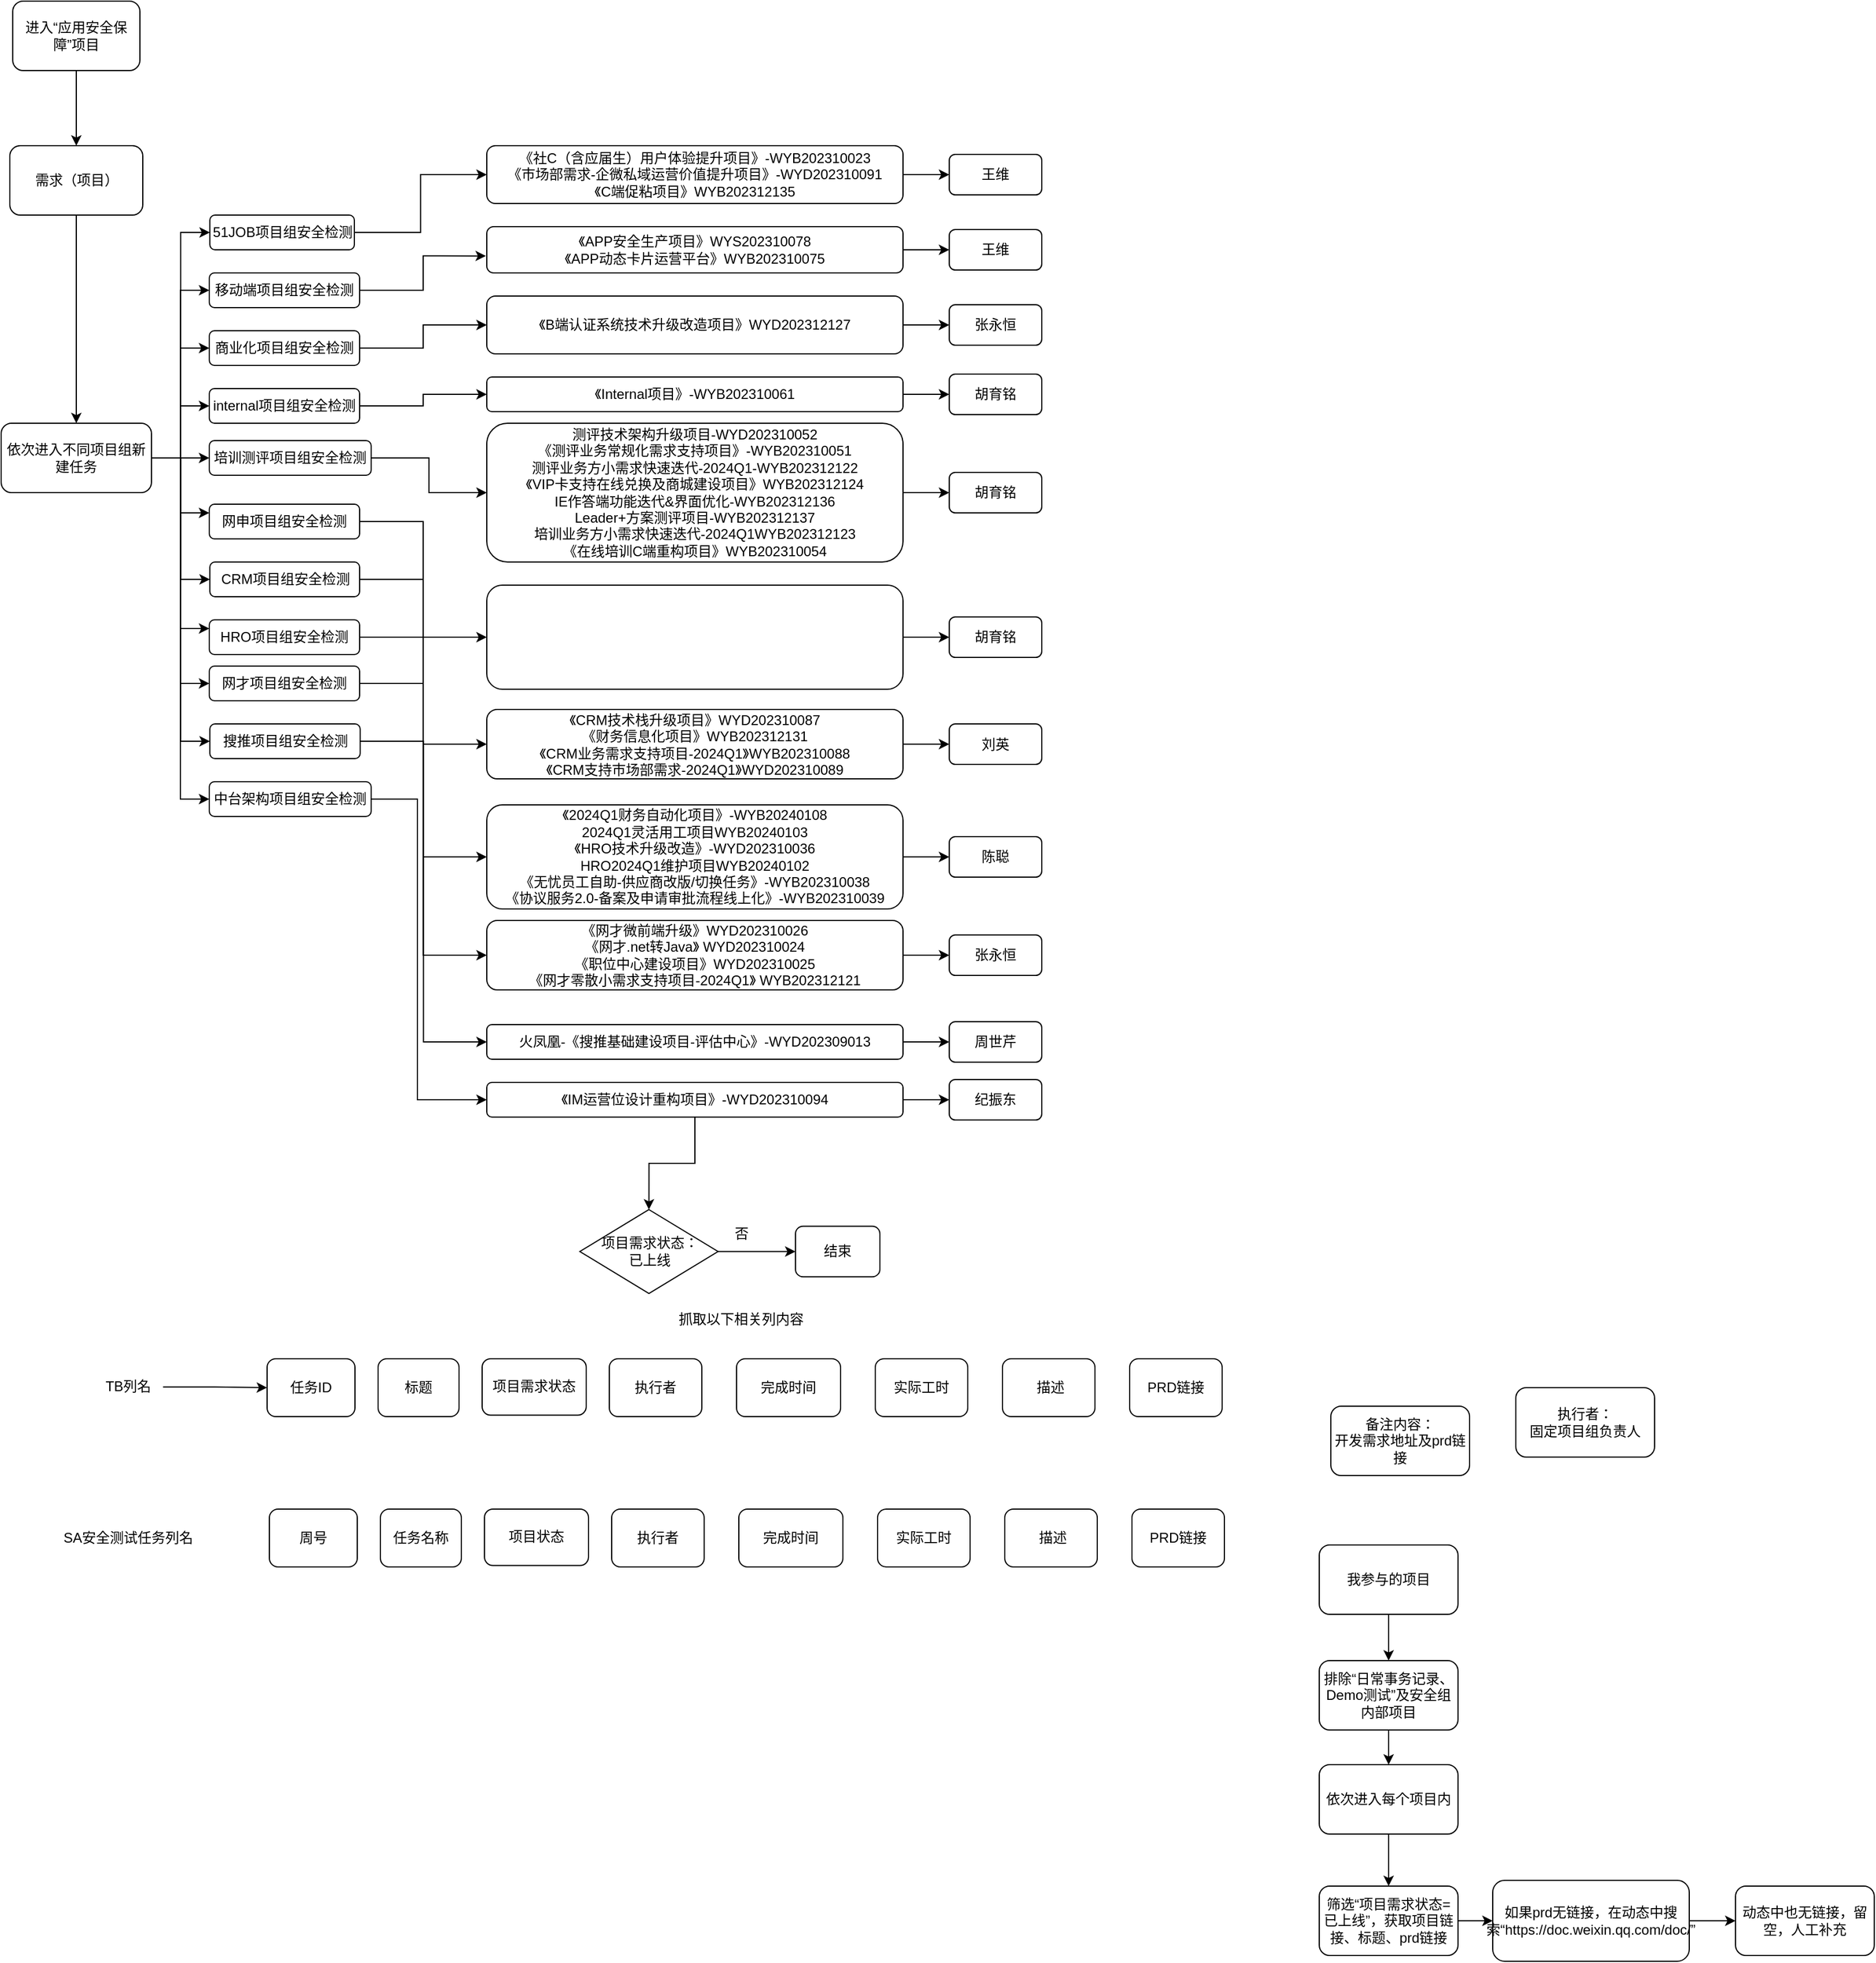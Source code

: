 <mxfile version="24.0.1" type="github">
  <diagram name="第 1 页" id="tnutEjv0PzV64pPwKBss">
    <mxGraphModel dx="1802" dy="818" grid="1" gridSize="10" guides="1" tooltips="1" connect="1" arrows="1" fold="1" page="1" pageScale="1" pageWidth="827" pageHeight="1169" math="0" shadow="0">
      <root>
        <mxCell id="0" />
        <mxCell id="1" parent="0" />
        <mxCell id="EmcOPcedgl4LZFMRAa7Y-3" value="" style="edgeStyle=orthogonalEdgeStyle;rounded=0;orthogonalLoop=1;jettySize=auto;html=1;" parent="1" source="EmcOPcedgl4LZFMRAa7Y-1" target="EmcOPcedgl4LZFMRAa7Y-2" edge="1">
          <mxGeometry relative="1" as="geometry" />
        </mxCell>
        <mxCell id="EmcOPcedgl4LZFMRAa7Y-1" value="我参与的项目" style="rounded=1;whiteSpace=wrap;html=1;" parent="1" vertex="1">
          <mxGeometry x="1280" y="1890" width="120" height="60" as="geometry" />
        </mxCell>
        <mxCell id="EmcOPcedgl4LZFMRAa7Y-9" value="" style="edgeStyle=orthogonalEdgeStyle;rounded=0;orthogonalLoop=1;jettySize=auto;html=1;" parent="1" source="EmcOPcedgl4LZFMRAa7Y-2" target="EmcOPcedgl4LZFMRAa7Y-4" edge="1">
          <mxGeometry relative="1" as="geometry" />
        </mxCell>
        <mxCell id="EmcOPcedgl4LZFMRAa7Y-2" value="排除“日常事务记录、Demo测试”及安全组内部项目" style="rounded=1;whiteSpace=wrap;html=1;" parent="1" vertex="1">
          <mxGeometry x="1280" y="1990" width="120" height="60" as="geometry" />
        </mxCell>
        <mxCell id="EmcOPcedgl4LZFMRAa7Y-10" value="" style="edgeStyle=orthogonalEdgeStyle;rounded=0;orthogonalLoop=1;jettySize=auto;html=1;" parent="1" source="EmcOPcedgl4LZFMRAa7Y-4" target="EmcOPcedgl4LZFMRAa7Y-5" edge="1">
          <mxGeometry relative="1" as="geometry" />
        </mxCell>
        <mxCell id="EmcOPcedgl4LZFMRAa7Y-4" value="依次进入每个项目内" style="rounded=1;whiteSpace=wrap;html=1;" parent="1" vertex="1">
          <mxGeometry x="1280" y="2080" width="120" height="60" as="geometry" />
        </mxCell>
        <mxCell id="EmcOPcedgl4LZFMRAa7Y-11" value="" style="edgeStyle=orthogonalEdgeStyle;rounded=0;orthogonalLoop=1;jettySize=auto;html=1;" parent="1" source="EmcOPcedgl4LZFMRAa7Y-5" target="EmcOPcedgl4LZFMRAa7Y-6" edge="1">
          <mxGeometry relative="1" as="geometry" />
        </mxCell>
        <mxCell id="EmcOPcedgl4LZFMRAa7Y-5" value="筛选“项目需求状态=已上线”，获取项目链接、标题、prd链接" style="rounded=1;whiteSpace=wrap;html=1;" parent="1" vertex="1">
          <mxGeometry x="1280" y="2185" width="120" height="60" as="geometry" />
        </mxCell>
        <mxCell id="EmcOPcedgl4LZFMRAa7Y-12" value="" style="edgeStyle=orthogonalEdgeStyle;rounded=0;orthogonalLoop=1;jettySize=auto;html=1;" parent="1" source="EmcOPcedgl4LZFMRAa7Y-6" target="EmcOPcedgl4LZFMRAa7Y-7" edge="1">
          <mxGeometry relative="1" as="geometry" />
        </mxCell>
        <mxCell id="EmcOPcedgl4LZFMRAa7Y-6" value="如果prd无链接，在动态中搜索“https://doc.weixin.qq.com/doc/”" style="rounded=1;whiteSpace=wrap;html=1;" parent="1" vertex="1">
          <mxGeometry x="1430" y="2180" width="170" height="70" as="geometry" />
        </mxCell>
        <mxCell id="EmcOPcedgl4LZFMRAa7Y-7" value="动态中也无链接，留空，人工补充" style="rounded=1;whiteSpace=wrap;html=1;" parent="1" vertex="1">
          <mxGeometry x="1640" y="2185" width="120" height="60" as="geometry" />
        </mxCell>
        <mxCell id="EmcOPcedgl4LZFMRAa7Y-84" value="" style="edgeStyle=orthogonalEdgeStyle;rounded=0;orthogonalLoop=1;jettySize=auto;html=1;" parent="1" source="EmcOPcedgl4LZFMRAa7Y-13" target="EmcOPcedgl4LZFMRAa7Y-14" edge="1">
          <mxGeometry relative="1" as="geometry" />
        </mxCell>
        <mxCell id="EmcOPcedgl4LZFMRAa7Y-13" value="进入“应用安全保障”项目" style="rounded=1;whiteSpace=wrap;html=1;" parent="1" vertex="1">
          <mxGeometry x="150" y="555" width="110" height="60" as="geometry" />
        </mxCell>
        <mxCell id="EmcOPcedgl4LZFMRAa7Y-87" style="edgeStyle=orthogonalEdgeStyle;rounded=0;orthogonalLoop=1;jettySize=auto;html=1;entryX=0.5;entryY=0;entryDx=0;entryDy=0;" parent="1" source="EmcOPcedgl4LZFMRAa7Y-14" target="EmcOPcedgl4LZFMRAa7Y-15" edge="1">
          <mxGeometry relative="1" as="geometry" />
        </mxCell>
        <mxCell id="EmcOPcedgl4LZFMRAa7Y-14" value="需求（项目）" style="rounded=1;whiteSpace=wrap;html=1;" parent="1" vertex="1">
          <mxGeometry x="147.5" y="680" width="115" height="60" as="geometry" />
        </mxCell>
        <mxCell id="EmcOPcedgl4LZFMRAa7Y-26" style="edgeStyle=orthogonalEdgeStyle;rounded=0;orthogonalLoop=1;jettySize=auto;html=1;entryX=0;entryY=0.5;entryDx=0;entryDy=0;" parent="1" source="EmcOPcedgl4LZFMRAa7Y-15" target="EmcOPcedgl4LZFMRAa7Y-16" edge="1">
          <mxGeometry relative="1" as="geometry" />
        </mxCell>
        <mxCell id="EmcOPcedgl4LZFMRAa7Y-27" style="edgeStyle=orthogonalEdgeStyle;rounded=0;orthogonalLoop=1;jettySize=auto;html=1;entryX=0;entryY=0.5;entryDx=0;entryDy=0;" parent="1" source="EmcOPcedgl4LZFMRAa7Y-15" target="EmcOPcedgl4LZFMRAa7Y-17" edge="1">
          <mxGeometry relative="1" as="geometry" />
        </mxCell>
        <mxCell id="EmcOPcedgl4LZFMRAa7Y-28" style="edgeStyle=orthogonalEdgeStyle;rounded=0;orthogonalLoop=1;jettySize=auto;html=1;entryX=0;entryY=0.5;entryDx=0;entryDy=0;" parent="1" source="EmcOPcedgl4LZFMRAa7Y-15" target="EmcOPcedgl4LZFMRAa7Y-20" edge="1">
          <mxGeometry relative="1" as="geometry" />
        </mxCell>
        <mxCell id="EmcOPcedgl4LZFMRAa7Y-29" style="edgeStyle=orthogonalEdgeStyle;rounded=0;orthogonalLoop=1;jettySize=auto;html=1;entryX=0;entryY=0.5;entryDx=0;entryDy=0;" parent="1" source="EmcOPcedgl4LZFMRAa7Y-15" target="EmcOPcedgl4LZFMRAa7Y-23" edge="1">
          <mxGeometry relative="1" as="geometry" />
        </mxCell>
        <mxCell id="EmcOPcedgl4LZFMRAa7Y-31" style="edgeStyle=orthogonalEdgeStyle;rounded=0;orthogonalLoop=1;jettySize=auto;html=1;entryX=0;entryY=0.5;entryDx=0;entryDy=0;" parent="1" source="EmcOPcedgl4LZFMRAa7Y-15" target="EmcOPcedgl4LZFMRAa7Y-24" edge="1">
          <mxGeometry relative="1" as="geometry" />
        </mxCell>
        <mxCell id="EmcOPcedgl4LZFMRAa7Y-32" style="edgeStyle=orthogonalEdgeStyle;rounded=0;orthogonalLoop=1;jettySize=auto;html=1;exitX=1;exitY=0.5;exitDx=0;exitDy=0;entryX=0;entryY=0.25;entryDx=0;entryDy=0;" parent="1" source="EmcOPcedgl4LZFMRAa7Y-15" target="EmcOPcedgl4LZFMRAa7Y-22" edge="1">
          <mxGeometry relative="1" as="geometry" />
        </mxCell>
        <mxCell id="EmcOPcedgl4LZFMRAa7Y-33" style="edgeStyle=orthogonalEdgeStyle;rounded=0;orthogonalLoop=1;jettySize=auto;html=1;entryX=0;entryY=0.5;entryDx=0;entryDy=0;" parent="1" source="EmcOPcedgl4LZFMRAa7Y-15" target="EmcOPcedgl4LZFMRAa7Y-21" edge="1">
          <mxGeometry relative="1" as="geometry" />
        </mxCell>
        <mxCell id="EmcOPcedgl4LZFMRAa7Y-34" style="edgeStyle=orthogonalEdgeStyle;rounded=0;orthogonalLoop=1;jettySize=auto;html=1;entryX=0;entryY=0.25;entryDx=0;entryDy=0;" parent="1" source="EmcOPcedgl4LZFMRAa7Y-15" target="EmcOPcedgl4LZFMRAa7Y-19" edge="1">
          <mxGeometry relative="1" as="geometry" />
        </mxCell>
        <mxCell id="EmcOPcedgl4LZFMRAa7Y-35" style="edgeStyle=orthogonalEdgeStyle;rounded=0;orthogonalLoop=1;jettySize=auto;html=1;entryX=0;entryY=0.5;entryDx=0;entryDy=0;" parent="1" source="EmcOPcedgl4LZFMRAa7Y-15" target="EmcOPcedgl4LZFMRAa7Y-18" edge="1">
          <mxGeometry relative="1" as="geometry" />
        </mxCell>
        <mxCell id="EmcOPcedgl4LZFMRAa7Y-60" style="edgeStyle=orthogonalEdgeStyle;rounded=0;orthogonalLoop=1;jettySize=auto;html=1;entryX=0;entryY=0.5;entryDx=0;entryDy=0;" parent="1" source="EmcOPcedgl4LZFMRAa7Y-15" target="EmcOPcedgl4LZFMRAa7Y-57" edge="1">
          <mxGeometry relative="1" as="geometry" />
        </mxCell>
        <mxCell id="EmcOPcedgl4LZFMRAa7Y-64" style="edgeStyle=orthogonalEdgeStyle;rounded=0;orthogonalLoop=1;jettySize=auto;html=1;entryX=0;entryY=0.5;entryDx=0;entryDy=0;" parent="1" source="EmcOPcedgl4LZFMRAa7Y-15" target="EmcOPcedgl4LZFMRAa7Y-61" edge="1">
          <mxGeometry relative="1" as="geometry" />
        </mxCell>
        <mxCell id="EmcOPcedgl4LZFMRAa7Y-15" value="依次进入不同项目组新建任务" style="rounded=1;whiteSpace=wrap;html=1;" parent="1" vertex="1">
          <mxGeometry x="140" y="920" width="130" height="60" as="geometry" />
        </mxCell>
        <mxCell id="EmcOPcedgl4LZFMRAa7Y-38" style="edgeStyle=orthogonalEdgeStyle;rounded=0;orthogonalLoop=1;jettySize=auto;html=1;entryX=0;entryY=0.5;entryDx=0;entryDy=0;" parent="1" source="EmcOPcedgl4LZFMRAa7Y-16" target="EmcOPcedgl4LZFMRAa7Y-36" edge="1">
          <mxGeometry relative="1" as="geometry" />
        </mxCell>
        <mxCell id="EmcOPcedgl4LZFMRAa7Y-16" value="51JOB项目组安全检测" style="rounded=1;whiteSpace=wrap;html=1;" parent="1" vertex="1">
          <mxGeometry x="320.5" y="740" width="125" height="30" as="geometry" />
        </mxCell>
        <mxCell id="EmcOPcedgl4LZFMRAa7Y-17" value="移动端项目组安全检测" style="rounded=1;whiteSpace=wrap;html=1;" parent="1" vertex="1">
          <mxGeometry x="320" y="790" width="130" height="30" as="geometry" />
        </mxCell>
        <mxCell id="EmcOPcedgl4LZFMRAa7Y-54" style="edgeStyle=orthogonalEdgeStyle;rounded=0;orthogonalLoop=1;jettySize=auto;html=1;entryX=0;entryY=0.5;entryDx=0;entryDy=0;" parent="1" source="EmcOPcedgl4LZFMRAa7Y-18" target="EmcOPcedgl4LZFMRAa7Y-53" edge="1">
          <mxGeometry relative="1" as="geometry" />
        </mxCell>
        <mxCell id="EmcOPcedgl4LZFMRAa7Y-18" value="网才项目组安全检测" style="rounded=1;whiteSpace=wrap;html=1;" parent="1" vertex="1">
          <mxGeometry x="320" y="1130" width="130" height="30" as="geometry" />
        </mxCell>
        <mxCell id="EmcOPcedgl4LZFMRAa7Y-52" style="edgeStyle=orthogonalEdgeStyle;rounded=0;orthogonalLoop=1;jettySize=auto;html=1;entryX=0;entryY=0.5;entryDx=0;entryDy=0;" parent="1" source="EmcOPcedgl4LZFMRAa7Y-19" target="EmcOPcedgl4LZFMRAa7Y-45" edge="1">
          <mxGeometry relative="1" as="geometry" />
        </mxCell>
        <mxCell id="EmcOPcedgl4LZFMRAa7Y-19" value="HRO项目组安全检测" style="rounded=1;whiteSpace=wrap;html=1;" parent="1" vertex="1">
          <mxGeometry x="320" y="1090" width="130" height="30" as="geometry" />
        </mxCell>
        <mxCell id="EmcOPcedgl4LZFMRAa7Y-46" style="edgeStyle=orthogonalEdgeStyle;rounded=0;orthogonalLoop=1;jettySize=auto;html=1;entryX=0;entryY=0.5;entryDx=0;entryDy=0;" parent="1" source="EmcOPcedgl4LZFMRAa7Y-20" target="EmcOPcedgl4LZFMRAa7Y-40" edge="1">
          <mxGeometry relative="1" as="geometry" />
        </mxCell>
        <mxCell id="EmcOPcedgl4LZFMRAa7Y-20" value="商业化项目组安全检测" style="rounded=1;whiteSpace=wrap;html=1;" parent="1" vertex="1">
          <mxGeometry x="320" y="840" width="130" height="30" as="geometry" />
        </mxCell>
        <mxCell id="EmcOPcedgl4LZFMRAa7Y-50" style="edgeStyle=orthogonalEdgeStyle;rounded=0;orthogonalLoop=1;jettySize=auto;html=1;entryX=0;entryY=0.5;entryDx=0;entryDy=0;" parent="1" source="EmcOPcedgl4LZFMRAa7Y-21" target="EmcOPcedgl4LZFMRAa7Y-41" edge="1">
          <mxGeometry relative="1" as="geometry" />
        </mxCell>
        <mxCell id="EmcOPcedgl4LZFMRAa7Y-21" value="CRM项目组安全检测" style="rounded=1;whiteSpace=wrap;html=1;" parent="1" vertex="1">
          <mxGeometry x="320.5" y="1040" width="129.5" height="30" as="geometry" />
        </mxCell>
        <mxCell id="EmcOPcedgl4LZFMRAa7Y-49" style="edgeStyle=orthogonalEdgeStyle;rounded=0;orthogonalLoop=1;jettySize=auto;html=1;exitX=1;exitY=0.5;exitDx=0;exitDy=0;entryX=0;entryY=0.5;entryDx=0;entryDy=0;" parent="1" source="EmcOPcedgl4LZFMRAa7Y-22" target="EmcOPcedgl4LZFMRAa7Y-44" edge="1">
          <mxGeometry relative="1" as="geometry" />
        </mxCell>
        <mxCell id="EmcOPcedgl4LZFMRAa7Y-22" value="网申项目组安全检测" style="rounded=1;whiteSpace=wrap;html=1;" parent="1" vertex="1">
          <mxGeometry x="320" y="990" width="130" height="30" as="geometry" />
        </mxCell>
        <mxCell id="EmcOPcedgl4LZFMRAa7Y-47" style="edgeStyle=orthogonalEdgeStyle;rounded=0;orthogonalLoop=1;jettySize=auto;html=1;entryX=0;entryY=0.5;entryDx=0;entryDy=0;" parent="1" source="EmcOPcedgl4LZFMRAa7Y-23" target="EmcOPcedgl4LZFMRAa7Y-42" edge="1">
          <mxGeometry relative="1" as="geometry" />
        </mxCell>
        <mxCell id="EmcOPcedgl4LZFMRAa7Y-23" value="internal项目组安全检测" style="rounded=1;whiteSpace=wrap;html=1;" parent="1" vertex="1">
          <mxGeometry x="320" y="890" width="130" height="30" as="geometry" />
        </mxCell>
        <mxCell id="EmcOPcedgl4LZFMRAa7Y-56" style="edgeStyle=orthogonalEdgeStyle;rounded=0;orthogonalLoop=1;jettySize=auto;html=1;" parent="1" source="EmcOPcedgl4LZFMRAa7Y-24" target="EmcOPcedgl4LZFMRAa7Y-43" edge="1">
          <mxGeometry relative="1" as="geometry" />
        </mxCell>
        <mxCell id="EmcOPcedgl4LZFMRAa7Y-24" value="培训测评项目组安全检测" style="rounded=1;whiteSpace=wrap;html=1;" parent="1" vertex="1">
          <mxGeometry x="320" y="935" width="140" height="30" as="geometry" />
        </mxCell>
        <mxCell id="EmcOPcedgl4LZFMRAa7Y-68" value="" style="edgeStyle=orthogonalEdgeStyle;rounded=0;orthogonalLoop=1;jettySize=auto;html=1;" parent="1" source="EmcOPcedgl4LZFMRAa7Y-36" target="EmcOPcedgl4LZFMRAa7Y-67" edge="1">
          <mxGeometry relative="1" as="geometry" />
        </mxCell>
        <mxCell id="EmcOPcedgl4LZFMRAa7Y-36" value="《社C（含应届生）用户体验提升项目》-WYB202310023 &lt;br&gt;《市场部需求-企微私域运营价值提升项目》-WYD202310091&lt;br&gt;《C端促粘项目》WYB202312135" style="rounded=1;whiteSpace=wrap;html=1;" parent="1" vertex="1">
          <mxGeometry x="560" y="680" width="360" height="50" as="geometry" />
        </mxCell>
        <mxCell id="EmcOPcedgl4LZFMRAa7Y-93" value="" style="edgeStyle=orthogonalEdgeStyle;rounded=0;orthogonalLoop=1;jettySize=auto;html=1;" parent="1" source="EmcOPcedgl4LZFMRAa7Y-37" target="EmcOPcedgl4LZFMRAa7Y-69" edge="1">
          <mxGeometry relative="1" as="geometry" />
        </mxCell>
        <mxCell id="EmcOPcedgl4LZFMRAa7Y-37" value="《APP安全生产项目》WYS202310078&lt;br&gt;《APP动态卡片运营平台》WYB202310075" style="rounded=1;whiteSpace=wrap;html=1;" parent="1" vertex="1">
          <mxGeometry x="560" y="750" width="360" height="40" as="geometry" />
        </mxCell>
        <mxCell id="EmcOPcedgl4LZFMRAa7Y-39" style="edgeStyle=orthogonalEdgeStyle;rounded=0;orthogonalLoop=1;jettySize=auto;html=1;entryX=-0.002;entryY=0.633;entryDx=0;entryDy=0;entryPerimeter=0;" parent="1" source="EmcOPcedgl4LZFMRAa7Y-17" target="EmcOPcedgl4LZFMRAa7Y-37" edge="1">
          <mxGeometry relative="1" as="geometry" />
        </mxCell>
        <mxCell id="EmcOPcedgl4LZFMRAa7Y-94" value="" style="edgeStyle=orthogonalEdgeStyle;rounded=0;orthogonalLoop=1;jettySize=auto;html=1;" parent="1" source="EmcOPcedgl4LZFMRAa7Y-40" target="EmcOPcedgl4LZFMRAa7Y-70" edge="1">
          <mxGeometry relative="1" as="geometry" />
        </mxCell>
        <mxCell id="EmcOPcedgl4LZFMRAa7Y-40" value="《B端认证系统技术升级改造项目》WYD202312127" style="rounded=1;whiteSpace=wrap;html=1;" parent="1" vertex="1">
          <mxGeometry x="560" y="810" width="360" height="50" as="geometry" />
        </mxCell>
        <mxCell id="EmcOPcedgl4LZFMRAa7Y-98" value="" style="edgeStyle=orthogonalEdgeStyle;rounded=0;orthogonalLoop=1;jettySize=auto;html=1;" parent="1" source="EmcOPcedgl4LZFMRAa7Y-41" target="EmcOPcedgl4LZFMRAa7Y-74" edge="1">
          <mxGeometry relative="1" as="geometry" />
        </mxCell>
        <mxCell id="EmcOPcedgl4LZFMRAa7Y-41" value="《CRM技术栈升级项目》WYD202310087&lt;br&gt;《财务信息化项目》WYB202312131&lt;br&gt;《CRM业务需求支持项目-2024Q1》WYB202310088&lt;br&gt;《CRM支持市场部需求-2024Q1》WYD202310089" style="rounded=1;whiteSpace=wrap;html=1;" parent="1" vertex="1">
          <mxGeometry x="560" y="1167.5" width="360" height="60" as="geometry" />
        </mxCell>
        <mxCell id="EmcOPcedgl4LZFMRAa7Y-95" value="" style="edgeStyle=orthogonalEdgeStyle;rounded=0;orthogonalLoop=1;jettySize=auto;html=1;" parent="1" source="EmcOPcedgl4LZFMRAa7Y-42" target="EmcOPcedgl4LZFMRAa7Y-71" edge="1">
          <mxGeometry relative="1" as="geometry" />
        </mxCell>
        <mxCell id="EmcOPcedgl4LZFMRAa7Y-42" value="《Internal项目》-WYB202310061" style="rounded=1;whiteSpace=wrap;html=1;" parent="1" vertex="1">
          <mxGeometry x="560" y="880" width="360" height="30" as="geometry" />
        </mxCell>
        <mxCell id="EmcOPcedgl4LZFMRAa7Y-96" value="" style="edgeStyle=orthogonalEdgeStyle;rounded=0;orthogonalLoop=1;jettySize=auto;html=1;" parent="1" source="EmcOPcedgl4LZFMRAa7Y-43" target="EmcOPcedgl4LZFMRAa7Y-72" edge="1">
          <mxGeometry relative="1" as="geometry" />
        </mxCell>
        <mxCell id="EmcOPcedgl4LZFMRAa7Y-43" value="测评技术架构升级项目-WYD202310052&lt;br&gt;《测评业务常规化需求支持项目》-WYB202310051&lt;br&gt;测评业务方小需求快速迭代-2024Q1-WYB202312122&lt;br&gt;《VIP卡支持在线兑换及商城建设项目》WYB202312124&lt;br&gt;IE作答端功能迭代&amp;amp;界面优化-WYB202312136&lt;br&gt;Leader+方案测评项目-WYB202312137&lt;br&gt;培训业务方小需求快速迭代-2024Q1WYB202312123&lt;br&gt;《在线培训C端重构项目》WYB202310054" style="rounded=1;whiteSpace=wrap;html=1;" parent="1" vertex="1">
          <mxGeometry x="560" y="920" width="360" height="120" as="geometry" />
        </mxCell>
        <mxCell id="EmcOPcedgl4LZFMRAa7Y-97" value="" style="edgeStyle=orthogonalEdgeStyle;rounded=0;orthogonalLoop=1;jettySize=auto;html=1;" parent="1" source="EmcOPcedgl4LZFMRAa7Y-44" target="EmcOPcedgl4LZFMRAa7Y-73" edge="1">
          <mxGeometry relative="1" as="geometry" />
        </mxCell>
        <mxCell id="EmcOPcedgl4LZFMRAa7Y-44" value="" style="rounded=1;whiteSpace=wrap;html=1;" parent="1" vertex="1">
          <mxGeometry x="560" y="1060" width="360" height="90" as="geometry" />
        </mxCell>
        <mxCell id="EmcOPcedgl4LZFMRAa7Y-99" value="" style="edgeStyle=orthogonalEdgeStyle;rounded=0;orthogonalLoop=1;jettySize=auto;html=1;" parent="1" source="EmcOPcedgl4LZFMRAa7Y-45" target="EmcOPcedgl4LZFMRAa7Y-75" edge="1">
          <mxGeometry relative="1" as="geometry" />
        </mxCell>
        <mxCell id="EmcOPcedgl4LZFMRAa7Y-45" value="《2024Q1财务自动化项目》-WYB20240108&lt;br style=&quot;border-color: var(--border-color);&quot;&gt;2024Q1灵活用工项目WYB20240103&lt;br style=&quot;border-color: var(--border-color);&quot;&gt;《HRO技术升级改造》-WYD202310036&lt;br style=&quot;border-color: var(--border-color);&quot;&gt;HRO2024Q1维护项目WYB20240102&lt;br style=&quot;border-color: var(--border-color);&quot;&gt;《无忧员工自助-供应商改版/切换任务》-WYB202310038&lt;br style=&quot;border-color: var(--border-color);&quot;&gt;《协议服务2.0-备案及申请审批流程线上化》-WYB202310039" style="rounded=1;whiteSpace=wrap;html=1;" parent="1" vertex="1">
          <mxGeometry x="560" y="1250" width="360" height="90" as="geometry" />
        </mxCell>
        <mxCell id="EmcOPcedgl4LZFMRAa7Y-100" value="" style="edgeStyle=orthogonalEdgeStyle;rounded=0;orthogonalLoop=1;jettySize=auto;html=1;" parent="1" source="EmcOPcedgl4LZFMRAa7Y-53" target="EmcOPcedgl4LZFMRAa7Y-76" edge="1">
          <mxGeometry relative="1" as="geometry" />
        </mxCell>
        <mxCell id="EmcOPcedgl4LZFMRAa7Y-53" value="《网才微前端升级》WYD202310026&lt;br&gt;《网才.net转Java》&amp;nbsp;WYD202310024&lt;br&gt;《职位中心建设项目》WYD202310025&lt;br&gt;《网才零散小需求支持项目-2024Q1》&amp;nbsp;WYB202312121" style="rounded=1;whiteSpace=wrap;html=1;" parent="1" vertex="1">
          <mxGeometry x="560" y="1350" width="360" height="60" as="geometry" />
        </mxCell>
        <mxCell id="EmcOPcedgl4LZFMRAa7Y-55" value="标题" style="rounded=1;whiteSpace=wrap;html=1;" parent="1" vertex="1">
          <mxGeometry x="466" y="1729" width="70" height="50" as="geometry" />
        </mxCell>
        <mxCell id="EmcOPcedgl4LZFMRAa7Y-59" style="edgeStyle=orthogonalEdgeStyle;rounded=0;orthogonalLoop=1;jettySize=auto;html=1;entryX=0;entryY=0.5;entryDx=0;entryDy=0;" parent="1" source="EmcOPcedgl4LZFMRAa7Y-57" target="EmcOPcedgl4LZFMRAa7Y-58" edge="1">
          <mxGeometry relative="1" as="geometry" />
        </mxCell>
        <mxCell id="EmcOPcedgl4LZFMRAa7Y-57" value="搜推项目组安全检测" style="rounded=1;whiteSpace=wrap;html=1;" parent="1" vertex="1">
          <mxGeometry x="320.5" y="1180" width="130" height="30" as="geometry" />
        </mxCell>
        <mxCell id="EmcOPcedgl4LZFMRAa7Y-104" style="edgeStyle=orthogonalEdgeStyle;rounded=0;orthogonalLoop=1;jettySize=auto;html=1;entryX=0;entryY=0.5;entryDx=0;entryDy=0;" parent="1" source="EmcOPcedgl4LZFMRAa7Y-58" target="EmcOPcedgl4LZFMRAa7Y-77" edge="1">
          <mxGeometry relative="1" as="geometry" />
        </mxCell>
        <mxCell id="EmcOPcedgl4LZFMRAa7Y-58" value="火凤凰-《搜推基础建设项目-评估中心》-WYD202309013" style="rounded=1;whiteSpace=wrap;html=1;" parent="1" vertex="1">
          <mxGeometry x="560" y="1440" width="360" height="30" as="geometry" />
        </mxCell>
        <mxCell id="EmcOPcedgl4LZFMRAa7Y-65" style="edgeStyle=orthogonalEdgeStyle;rounded=0;orthogonalLoop=1;jettySize=auto;html=1;entryX=0;entryY=0.5;entryDx=0;entryDy=0;" parent="1" source="EmcOPcedgl4LZFMRAa7Y-61" target="EmcOPcedgl4LZFMRAa7Y-62" edge="1">
          <mxGeometry relative="1" as="geometry">
            <Array as="points">
              <mxPoint x="500" y="1245" />
              <mxPoint x="500" y="1505" />
            </Array>
          </mxGeometry>
        </mxCell>
        <mxCell id="EmcOPcedgl4LZFMRAa7Y-61" value="中台架构项目组安全检测" style="rounded=1;whiteSpace=wrap;html=1;" parent="1" vertex="1">
          <mxGeometry x="320" y="1230" width="140" height="30" as="geometry" />
        </mxCell>
        <mxCell id="EmcOPcedgl4LZFMRAa7Y-105" value="" style="edgeStyle=orthogonalEdgeStyle;rounded=0;orthogonalLoop=1;jettySize=auto;html=1;" parent="1" source="EmcOPcedgl4LZFMRAa7Y-62" target="EmcOPcedgl4LZFMRAa7Y-78" edge="1">
          <mxGeometry relative="1" as="geometry" />
        </mxCell>
        <mxCell id="cV58HkLGAE8JkO6s5awu-26" style="edgeStyle=orthogonalEdgeStyle;rounded=0;orthogonalLoop=1;jettySize=auto;html=1;entryX=0.5;entryY=0;entryDx=0;entryDy=0;" edge="1" parent="1" source="EmcOPcedgl4LZFMRAa7Y-62" target="cV58HkLGAE8JkO6s5awu-20">
          <mxGeometry relative="1" as="geometry" />
        </mxCell>
        <mxCell id="EmcOPcedgl4LZFMRAa7Y-62" value="《IM运营位设计重构项目》-WYD202310094" style="rounded=1;whiteSpace=wrap;html=1;" parent="1" vertex="1">
          <mxGeometry x="560" y="1490" width="360" height="30" as="geometry" />
        </mxCell>
        <mxCell id="EmcOPcedgl4LZFMRAa7Y-66" value="备注内容：&lt;br&gt;开发需求地址及prd链接" style="rounded=1;whiteSpace=wrap;html=1;" parent="1" vertex="1">
          <mxGeometry x="1290" y="1770" width="120" height="60" as="geometry" />
        </mxCell>
        <mxCell id="EmcOPcedgl4LZFMRAa7Y-67" value="王维" style="whiteSpace=wrap;html=1;rounded=1;" parent="1" vertex="1">
          <mxGeometry x="960" y="687.5" width="80" height="35" as="geometry" />
        </mxCell>
        <mxCell id="EmcOPcedgl4LZFMRAa7Y-69" value="王维" style="whiteSpace=wrap;html=1;rounded=1;" parent="1" vertex="1">
          <mxGeometry x="960" y="752.5" width="80" height="35" as="geometry" />
        </mxCell>
        <mxCell id="EmcOPcedgl4LZFMRAa7Y-70" value="张永恒" style="whiteSpace=wrap;html=1;rounded=1;" parent="1" vertex="1">
          <mxGeometry x="960" y="817.5" width="80" height="35" as="geometry" />
        </mxCell>
        <mxCell id="EmcOPcedgl4LZFMRAa7Y-71" value="胡育铭" style="whiteSpace=wrap;html=1;rounded=1;" parent="1" vertex="1">
          <mxGeometry x="960" y="877.5" width="80" height="35" as="geometry" />
        </mxCell>
        <mxCell id="EmcOPcedgl4LZFMRAa7Y-72" value="胡育铭" style="whiteSpace=wrap;html=1;rounded=1;" parent="1" vertex="1">
          <mxGeometry x="960" y="962.5" width="80" height="35" as="geometry" />
        </mxCell>
        <mxCell id="EmcOPcedgl4LZFMRAa7Y-73" value="胡育铭" style="whiteSpace=wrap;html=1;rounded=1;" parent="1" vertex="1">
          <mxGeometry x="960" y="1087.5" width="80" height="35" as="geometry" />
        </mxCell>
        <mxCell id="EmcOPcedgl4LZFMRAa7Y-74" value="刘英" style="whiteSpace=wrap;html=1;rounded=1;" parent="1" vertex="1">
          <mxGeometry x="960" y="1180" width="80" height="35" as="geometry" />
        </mxCell>
        <mxCell id="EmcOPcedgl4LZFMRAa7Y-75" value="陈聪" style="whiteSpace=wrap;html=1;rounded=1;" parent="1" vertex="1">
          <mxGeometry x="960" y="1277.5" width="80" height="35" as="geometry" />
        </mxCell>
        <mxCell id="EmcOPcedgl4LZFMRAa7Y-76" value="张永恒" style="whiteSpace=wrap;html=1;rounded=1;" parent="1" vertex="1">
          <mxGeometry x="960" y="1362.5" width="80" height="35" as="geometry" />
        </mxCell>
        <mxCell id="EmcOPcedgl4LZFMRAa7Y-77" value="周世芹" style="whiteSpace=wrap;html=1;rounded=1;" parent="1" vertex="1">
          <mxGeometry x="960" y="1437.5" width="80" height="35" as="geometry" />
        </mxCell>
        <mxCell id="EmcOPcedgl4LZFMRAa7Y-78" value="纪振东" style="whiteSpace=wrap;html=1;rounded=1;" parent="1" vertex="1">
          <mxGeometry x="960" y="1487.5" width="80" height="35" as="geometry" />
        </mxCell>
        <mxCell id="EmcOPcedgl4LZFMRAa7Y-79" value="执行者：&lt;br&gt;固定项目组负责人" style="rounded=1;whiteSpace=wrap;html=1;" parent="1" vertex="1">
          <mxGeometry x="1450" y="1754" width="120" height="60" as="geometry" />
        </mxCell>
        <mxCell id="cV58HkLGAE8JkO6s5awu-1" value="任务ID" style="rounded=1;whiteSpace=wrap;html=1;" vertex="1" parent="1">
          <mxGeometry x="370" y="1729" width="76" height="50" as="geometry" />
        </mxCell>
        <mxCell id="cV58HkLGAE8JkO6s5awu-2" value="抓取以下相关列内容" style="text;html=1;align=center;verticalAlign=middle;whiteSpace=wrap;rounded=0;" vertex="1" parent="1">
          <mxGeometry x="705" y="1680" width="150" height="30" as="geometry" />
        </mxCell>
        <mxCell id="cV58HkLGAE8JkO6s5awu-3" value="项目需求状态" style="rounded=1;whiteSpace=wrap;html=1;" vertex="1" parent="1">
          <mxGeometry x="556" y="1729" width="90" height="48.75" as="geometry" />
        </mxCell>
        <mxCell id="cV58HkLGAE8JkO6s5awu-4" value="执行者" style="rounded=1;whiteSpace=wrap;html=1;" vertex="1" parent="1">
          <mxGeometry x="666" y="1729" width="80" height="50" as="geometry" />
        </mxCell>
        <mxCell id="cV58HkLGAE8JkO6s5awu-5" value="完成时间" style="rounded=1;whiteSpace=wrap;html=1;" vertex="1" parent="1">
          <mxGeometry x="776" y="1729" width="90" height="50" as="geometry" />
        </mxCell>
        <mxCell id="cV58HkLGAE8JkO6s5awu-6" value="实际工时" style="rounded=1;whiteSpace=wrap;html=1;" vertex="1" parent="1">
          <mxGeometry x="896" y="1729" width="80" height="50" as="geometry" />
        </mxCell>
        <mxCell id="cV58HkLGAE8JkO6s5awu-7" value="&amp;nbsp;描述" style="rounded=1;whiteSpace=wrap;html=1;" vertex="1" parent="1">
          <mxGeometry x="1006" y="1729" width="80" height="50" as="geometry" />
        </mxCell>
        <mxCell id="cV58HkLGAE8JkO6s5awu-8" value="PRD链接" style="rounded=1;whiteSpace=wrap;html=1;" vertex="1" parent="1">
          <mxGeometry x="1116" y="1729" width="80" height="50" as="geometry" />
        </mxCell>
        <mxCell id="cV58HkLGAE8JkO6s5awu-10" value="" style="edgeStyle=orthogonalEdgeStyle;rounded=0;orthogonalLoop=1;jettySize=auto;html=1;" edge="1" parent="1" source="cV58HkLGAE8JkO6s5awu-9" target="cV58HkLGAE8JkO6s5awu-1">
          <mxGeometry relative="1" as="geometry" />
        </mxCell>
        <mxCell id="cV58HkLGAE8JkO6s5awu-9" value="TB列名" style="text;html=1;align=center;verticalAlign=middle;whiteSpace=wrap;rounded=0;" vertex="1" parent="1">
          <mxGeometry x="220" y="1738.38" width="60" height="30" as="geometry" />
        </mxCell>
        <mxCell id="cV58HkLGAE8JkO6s5awu-11" value="SA安全测试任务列名" style="text;html=1;align=center;verticalAlign=middle;whiteSpace=wrap;rounded=0;" vertex="1" parent="1">
          <mxGeometry x="190" y="1873" width="120" height="21" as="geometry" />
        </mxCell>
        <mxCell id="cV58HkLGAE8JkO6s5awu-12" value="任务名称" style="rounded=1;whiteSpace=wrap;html=1;" vertex="1" parent="1">
          <mxGeometry x="468" y="1859" width="70" height="50" as="geometry" />
        </mxCell>
        <mxCell id="cV58HkLGAE8JkO6s5awu-13" value="周号" style="rounded=1;whiteSpace=wrap;html=1;" vertex="1" parent="1">
          <mxGeometry x="372" y="1859" width="76" height="50" as="geometry" />
        </mxCell>
        <mxCell id="cV58HkLGAE8JkO6s5awu-14" value="项目状态" style="rounded=1;whiteSpace=wrap;html=1;" vertex="1" parent="1">
          <mxGeometry x="558" y="1859" width="90" height="48.75" as="geometry" />
        </mxCell>
        <mxCell id="cV58HkLGAE8JkO6s5awu-15" value="执行者" style="rounded=1;whiteSpace=wrap;html=1;" vertex="1" parent="1">
          <mxGeometry x="668" y="1859" width="80" height="50" as="geometry" />
        </mxCell>
        <mxCell id="cV58HkLGAE8JkO6s5awu-16" value="完成时间" style="rounded=1;whiteSpace=wrap;html=1;" vertex="1" parent="1">
          <mxGeometry x="778" y="1859" width="90" height="50" as="geometry" />
        </mxCell>
        <mxCell id="cV58HkLGAE8JkO6s5awu-17" value="实际工时" style="rounded=1;whiteSpace=wrap;html=1;" vertex="1" parent="1">
          <mxGeometry x="898" y="1859" width="80" height="50" as="geometry" />
        </mxCell>
        <mxCell id="cV58HkLGAE8JkO6s5awu-18" value="&amp;nbsp;描述" style="rounded=1;whiteSpace=wrap;html=1;" vertex="1" parent="1">
          <mxGeometry x="1008" y="1859" width="80" height="50" as="geometry" />
        </mxCell>
        <mxCell id="cV58HkLGAE8JkO6s5awu-19" value="PRD链接" style="rounded=1;whiteSpace=wrap;html=1;" vertex="1" parent="1">
          <mxGeometry x="1118" y="1859" width="80" height="50" as="geometry" />
        </mxCell>
        <mxCell id="cV58HkLGAE8JkO6s5awu-22" value="" style="edgeStyle=orthogonalEdgeStyle;rounded=0;orthogonalLoop=1;jettySize=auto;html=1;" edge="1" parent="1" source="cV58HkLGAE8JkO6s5awu-20" target="cV58HkLGAE8JkO6s5awu-21">
          <mxGeometry relative="1" as="geometry" />
        </mxCell>
        <mxCell id="cV58HkLGAE8JkO6s5awu-20" value="项目需求状态：&lt;div&gt;已上线&lt;/div&gt;" style="rhombus;whiteSpace=wrap;html=1;" vertex="1" parent="1">
          <mxGeometry x="640.5" y="1600" width="119.5" height="72.5" as="geometry" />
        </mxCell>
        <mxCell id="cV58HkLGAE8JkO6s5awu-21" value="结束" style="rounded=1;whiteSpace=wrap;html=1;" vertex="1" parent="1">
          <mxGeometry x="827" y="1614.38" width="73" height="43.75" as="geometry" />
        </mxCell>
        <mxCell id="cV58HkLGAE8JkO6s5awu-23" value="否" style="text;html=1;align=center;verticalAlign=middle;resizable=0;points=[];autosize=1;strokeColor=none;fillColor=none;" vertex="1" parent="1">
          <mxGeometry x="760" y="1606.25" width="40" height="30" as="geometry" />
        </mxCell>
      </root>
    </mxGraphModel>
  </diagram>
</mxfile>
